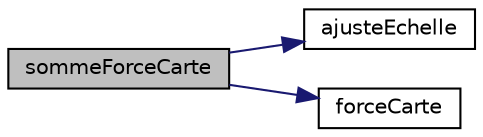 digraph "sommeForceCarte"
{
 // LATEX_PDF_SIZE
  edge [fontname="Helvetica",fontsize="10",labelfontname="Helvetica",labelfontsize="10"];
  node [fontname="Helvetica",fontsize="10",shape=record];
  rankdir="LR";
  Node1 [label="sommeForceCarte",height=0.2,width=0.4,color="black", fillcolor="grey75", style="filled", fontcolor="black",tooltip="calucule la somme force des carte dans un tableau"];
  Node1 -> Node2 [color="midnightblue",fontsize="10",style="solid"];
  Node2 [label="ajusteEchelle",height=0.2,width=0.4,color="black", fillcolor="white", style="filled",URL="$autre_8c.html#a9072ffa3adcb064e9794208ea50de40b",tooltip="met a l'echelle la valeur d'une variable comprise entre deux bornes pour que la variable de retour so..."];
  Node1 -> Node3 [color="midnightblue",fontsize="10",style="solid"];
  Node3 [label="forceCarte",height=0.2,width=0.4,color="black", fillcolor="white", style="filled",URL="$gestion_carte_8c.html#af903ef331292d446d28bdcd7a13ce6d8",tooltip="calcul la force d'une carte, en faisant la probabilitée qu'elle a de gagné contre toutes les autres c..."];
}
